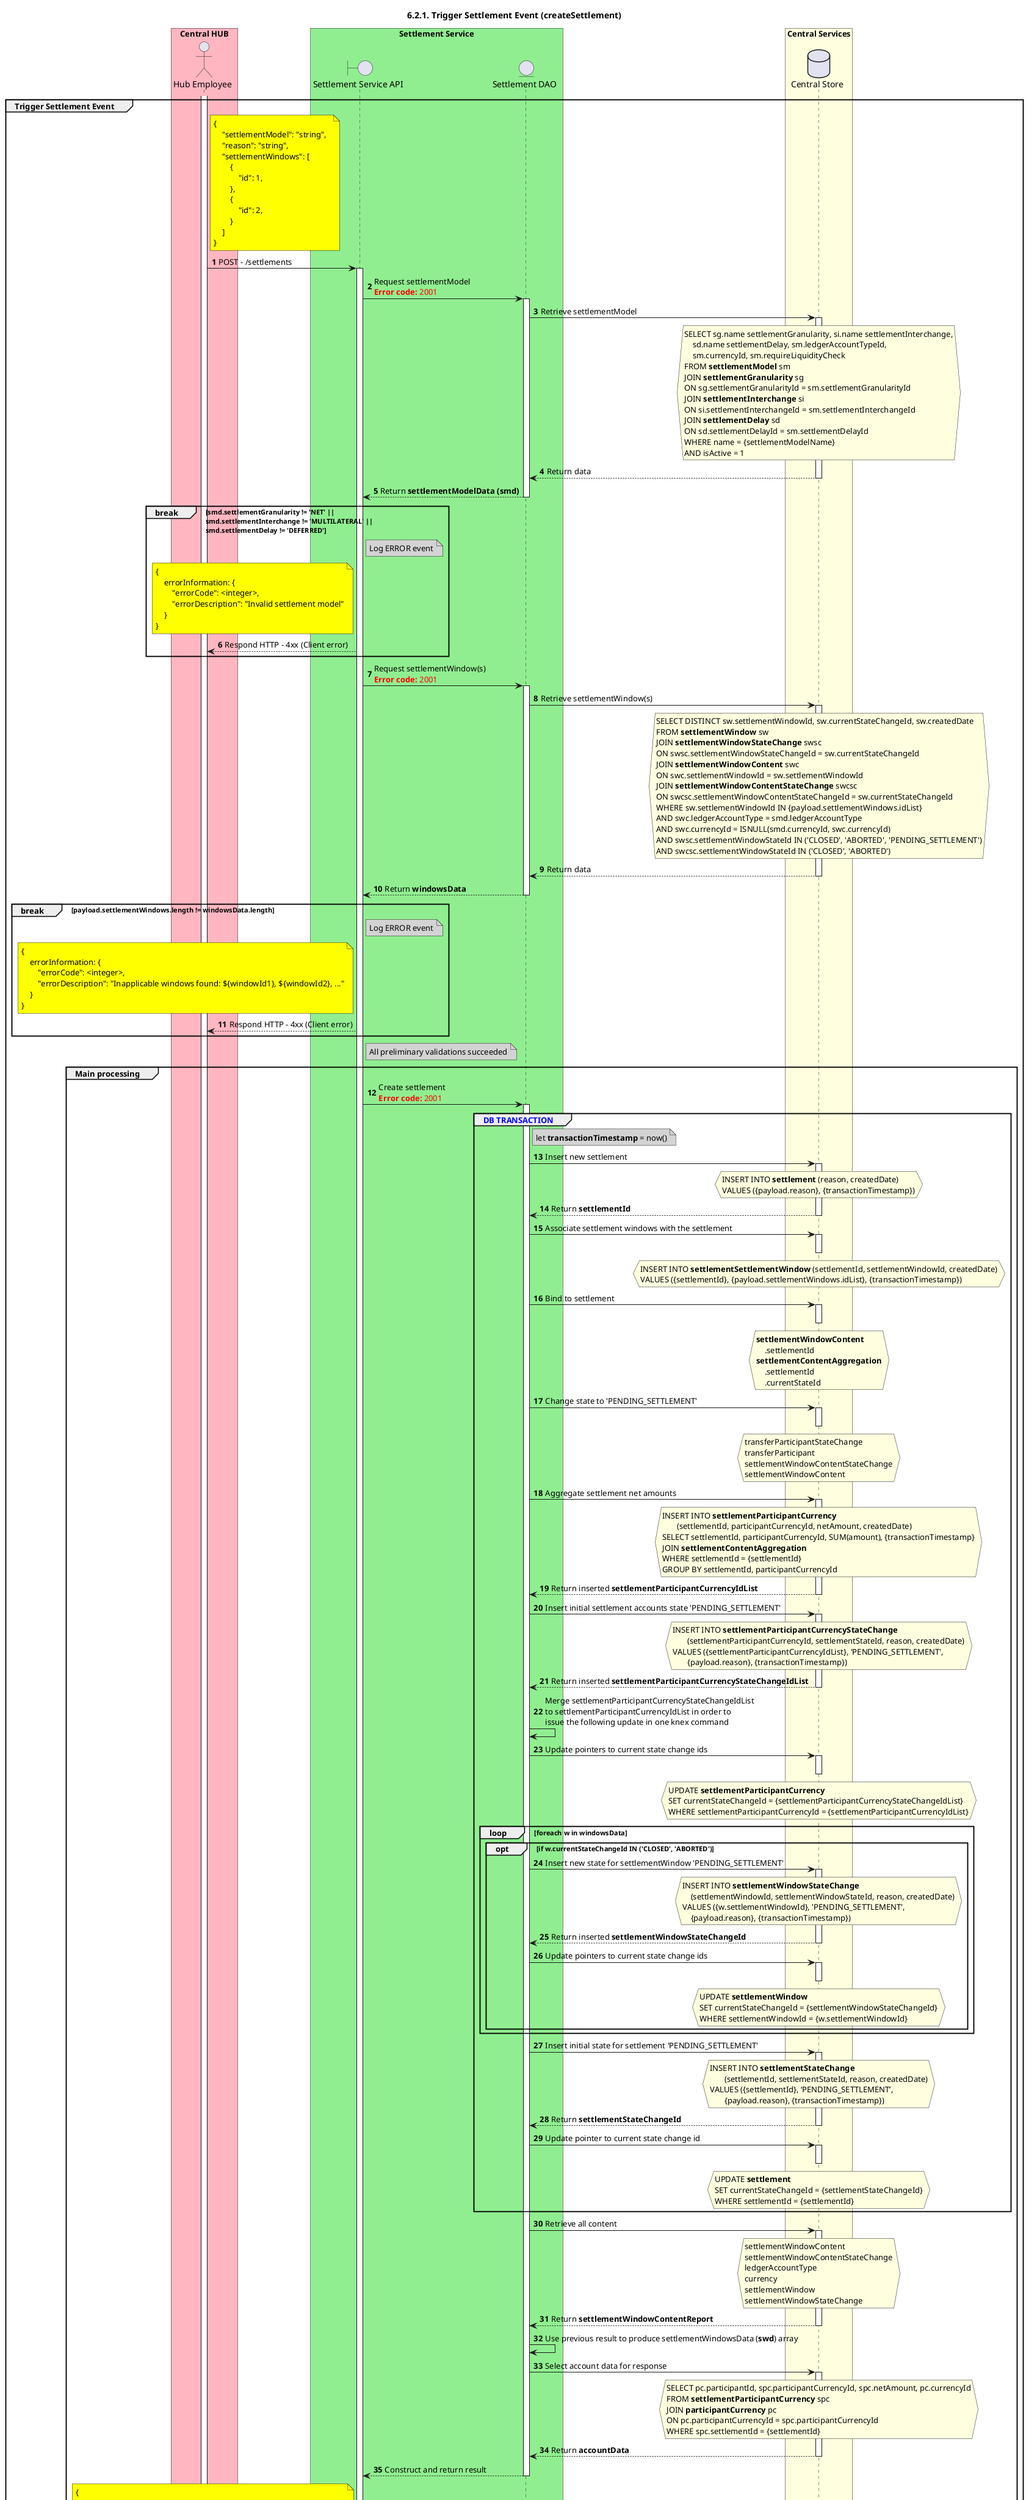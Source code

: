 /'*****
 License
 --------------
 Copyright © 2017 Bill & Melinda Gates Foundation
 The Mojaloop files are made available by the Bill & Melinda Gates Foundation under the Apache License, Version 2.0 (the "License") and you may not use these files except in compliance with the License. You may obtain a copy of the License at
 http://www.apache.org/licenses/LICENSE-2.0
 Unless required by applicable law or agreed to in writing, the Mojaloop files are distributed on an "AS IS" BASIS, WITHOUT WARRANTIES OR CONDITIONS OF ANY KIND, either express or implied. See the License for the specific language governing permissions and limitations under the License.
 Contributors
 --------------
 This is the official list of the Mojaloop project contributors for this file.
 Names of the original copyright holders (individuals or organizations)
 should be listed with a '*' in the first column. People who have
 contributed from an organization can be listed under the organization
 that actually holds the copyright for their contributions (see the
 Gates Foundation organization for an example). Those individuals should have
 their names indented and be marked with a '-'. Email address can be added
 optionally within square brackets <email>.
 * Gates Foundation
 - Name Surname <name.surname@gatesfoundation.com>

 * ModusBox
 - Georgi Georgiev <georgi.georgiev@modusbox.com>
 --------------
 ******'/

@startuml
' declate title
title 6.2.1. Trigger Settlement Event (createSettlement)
autonumber

' declare actors
actor "Hub Employee" as OPERATOR
boundary "Settlement Service API" as SSAPI
entity "Settlement DAO" as SETTLE_DAO
database "Central Store" as DB

box "Central HUB" #lightpink
    participant OPERATOR
end box

box "Settlement Service" #lightgreen
    participant SSAPI
    participant SETTLE_DAO
end box

box "Central Services" #lightyellow
    participant DB
end box

' start flow
group Trigger Settlement Event
activate OPERATOR
    note right of OPERATOR #yellow
        {
            "settlementModel": "string",  
            "reason": "string",
            "settlementWindows": [
                {
                    "id": 1,
                },
                {
                    "id": 2,
                }
            ]
        }
    end note
    OPERATOR -> SSAPI: POST - /settlements
    activate SSAPI

    SSAPI-> SETTLE_DAO: Request settlementModel\n<color #FF0000><b>Error code:</b> 2001</color>
    activate SETTLE_DAO
    SETTLE_DAO -> DB: Retrieve settlementModel
    activate DB
    hnote over DB #lightyellow
        SELECT sg.name settlementGranularity, si.name settlementInterchange,
            sd.name settlementDelay, sm.ledgerAccountTypeId,
            sm.currencyId, sm.requireLiquidityCheck
        FROM **settlementModel** sm
        JOIN **settlementGranularity** sg
        ON sg.settlementGranularityId = sm.settlementGranularityId
        JOIN **settlementInterchange** si
        ON si.settlementInterchangeId = sm.settlementInterchangeId
        JOIN **settlementDelay** sd
        ON sd.settlementDelayId = sm.settlementDelayId
        WHERE name = {settlementModelName}
        AND isActive = 1
    end hnote
    SETTLE_DAO <-- DB: Return data
    deactivate DB
    SSAPI <-- SETTLE_DAO: Return **settlementModelData (smd)**
    deactivate SETTLE_DAO

    break smd.settlementGranularity != 'NET' ||\nsmd.settlementInterchange != 'MULTILATERAL' ||\nsmd.settlementDelay != 'DEFERRED'
        note right of SSAPI #lightgray
            Log ERROR event
        end note
        note left of SSAPI #yellow
            {
                errorInformation: {
                    "errorCode": <integer>,
                    "errorDescription": "Invalid settlement model"
                }
            }
        end note
        OPERATOR <-- SSAPI: Respond HTTP - 4xx (Client error)
    end
    
    SSAPI-> SETTLE_DAO: Request settlementWindow(s)\n<color #FF0000><b>Error code:</b> 2001</color>
    activate SETTLE_DAO
    SETTLE_DAO -> DB: Retrieve settlementWindow(s)
    activate DB
    hnote over DB #lightyellow
        SELECT DISTINCT sw.settlementWindowId, sw.currentStateChangeId, sw.createdDate
        FROM **settlementWindow** sw
        JOIN **settlementWindowStateChange** swsc
        ON swsc.settlementWindowStateChangeId = sw.currentStateChangeId
        JOIN **settlementWindowContent** swc
        ON swc.settlementWindowId = sw.settlementWindowId
        JOIN **settlementWindowContentStateChange** swcsc
        ON swcsc.settlementWindowContentStateChangeId = sw.currentStateChangeId
        WHERE sw.settlementWindowId IN {payload.settlementWindows.idList}
        AND swc.ledgerAccountType = smd.ledgerAccountType
        AND swc.currencyId = ISNULL(smd.currencyId, swc.currencyId)
        AND swsc.settlementWindowStateId IN ('CLOSED', 'ABORTED', 'PENDING_SETTLEMENT')
        AND swcsc.settlementWindowStateId IN ('CLOSED', 'ABORTED')
    end hnote
    SETTLE_DAO <-- DB: Return data
    deactivate DB
    SSAPI <-- SETTLE_DAO: Return **windowsData**
    deactivate SETTLE_DAO

    break payload.settlementWindows.length != windowsData.length
        note right of SSAPI #lightgray
            Log ERROR event
        end note
        note left of SSAPI #yellow
            {
                errorInformation: {
                    "errorCode": <integer>,
                    "errorDescription": "Inapplicable windows found: ${windowId1}, ${windowId2}, ..."
                }
            }
        end note
        OPERATOR <-- SSAPI: Respond HTTP - 4xx (Client error)
    end

    note right of SSAPI #lightgray
        All preliminary validations succeeded
    end note

    group Main processing
        SSAPI ->SETTLE_DAO: Create settlement\n<color #FF0000><b>Error code:</b> 2001</color>
        activate SETTLE_DAO
        group <color #blue>DB TRANSACTION</color>
            note right of SETTLE_DAO #lightgray
                let **transactionTimestamp** = now()
            end note

            SETTLE_DAO -> DB: Insert new settlement
            activate DB
            hnote over DB #lightyellow
                INSERT INTO **settlement** (reason, createdDate)
                VALUES ({payload.reason}, {transactionTimestamp})
            end hnote
            SETTLE_DAO <-- DB: Return **settlementId**
            deactivate DB

            SETTLE_DAO -> DB: Associate settlement windows with the settlement
            activate DB
            hnote over DB #lightyellow
                INSERT INTO **settlementSettlementWindow** (settlementId, settlementWindowId, createdDate)
                VALUES ({settlementId}, {payload.settlementWindows.idList}, {transactionTimestamp})
            end hnote
            deactivate DB

            SETTLE_DAO -> DB: Bind to settlement
            activate DB
            hnote over DB #lightyellow
                **settlementWindowContent**
                    .settlementId
                **settlementContentAggregation**
                    .settlementId
                    .currentStateId
            end hnote
            deactivate DB

            SETTLE_DAO -> DB: Change state to 'PENDING_SETTLEMENT'
            activate DB
            hnote over DB #lightyellow
                transferParticipantStateChange
                transferParticipant
                settlementWindowContentStateChange
                settlementWindowContent
            end hnote
            deactivate DB

            SETTLE_DAO -> DB: Aggregate settlement net amounts
            activate DB
            hnote over DB #lightyellow
                INSERT INTO **settlementParticipantCurrency**
                       (settlementId, participantCurrencyId, netAmount, createdDate)
                SELECT settlementId, participantCurrencyId, SUM(amount), {transactionTimestamp}
                JOIN **settlementContentAggregation**
                WHERE settlementId = {settlementId}
                GROUP BY settlementId, participantCurrencyId
            end hnote
            SETTLE_DAO <-- DB: Return inserted **settlementParticipantCurrencyIdList**
            deactivate DB

            SETTLE_DAO -> DB: Insert initial settlement accounts state 'PENDING_SETTLEMENT'
            activate DB
            hnote over DB #lightyellow
                INSERT INTO **settlementParticipantCurrencyStateChange**
                       (settlementParticipantCurrencyId, settlementStateId, reason, createdDate)
                VALUES ({settlementParticipantCurrencyIdList}, 'PENDING_SETTLEMENT',
                       {payload.reason}, {transactionTimestamp})
            end hnote
            SETTLE_DAO <-- DB: Return inserted **settlementParticipantCurrencyStateChangeIdList**
            deactivate DB
            SETTLE_DAO -> SETTLE_DAO: Merge settlementParticipantCurrencyStateChangeIdList\nto settlementParticipantCurrencyIdList in order to\nissue the following update in one knex command

            SETTLE_DAO -> DB: Update pointers to current state change ids
            activate DB
            hnote over DB #lightyellow
                UPDATE **settlementParticipantCurrency**
                SET currentStateChangeId = {settlementParticipantCurrencyStateChangeIdList}
                WHERE settlementParticipantCurrencyId = {settlementParticipantCurrencyIdList}
            end hnote
            deactivate DB

            loop foreach w in windowsData
                opt if w.currentStateChangeId IN ('CLOSED', 'ABORTED')
                    SETTLE_DAO -> DB: Insert new state for settlementWindow 'PENDING_SETTLEMENT'
                    activate DB
                    hnote over DB #lightyellow
                        INSERT INTO **settlementWindowStateChange**
                            (settlementWindowId, settlementWindowStateId, reason, createdDate)
                        VALUES ({w.settlementWindowId}, 'PENDING_SETTLEMENT',
                            {payload.reason}, {transactionTimestamp})
                    end hnote
                    SETTLE_DAO <-- DB: Return inserted **settlementWindowStateChangeId**
                    deactivate DB

                    SETTLE_DAO -> DB: Update pointers to current state change ids
                    activate DB
                    hnote over DB #lightyellow
                        UPDATE **settlementWindow**
                        SET currentStateChangeId = {settlementWindowStateChangeId}
                        WHERE settlementWindowId = {w.settlementWindowId}
                    end hnote
                    deactivate DB
                end
            end

            SETTLE_DAO -> DB: Insert initial state for settlement 'PENDING_SETTLEMENT'
            activate DB
            hnote over DB #lightyellow
                INSERT INTO **settlementStateChange**
                       (settlementId, settlementStateId, reason, createdDate)
                VALUES ({settlementId}, ‘PENDING_SETTLEMENT’,
                       {payload.reason}, {transactionTimestamp})
            end hnote
            SETTLE_DAO <-- DB: Return **settlementStateChangeId**
            deactivate DB

            SETTLE_DAO -> DB: Update pointer to current state change id
            activate DB
            hnote over DB #lightyellow
                UPDATE **settlement**
                SET currentStateChangeId = {settlementStateChangeId}
                WHERE settlementId = {settlementId}
            end hnote
            deactivate DB
        end

        SETTLE_DAO -> DB: Retrieve all content
        activate DB
        hnote over DB #lightyellow
            settlementWindowContent
            settlementWindowContentStateChange
            ledgerAccountType
            currency
            settlementWindow
            settlementWindowStateChange
        end hnote
        SETTLE_DAO <-- DB: Return **settlementWindowContentReport**
        deactivate DB

        SETTLE_DAO -> SETTLE_DAO: Use previous result to produce settlementWindowsData (**swd**) array

        SETTLE_DAO -> DB: Select account data for response
        activate DB
        hnote over DB #lightyellow
            SELECT pc.participantId, spc.participantCurrencyId, spc.netAmount, pc.currencyId
            FROM **settlementParticipantCurrency** spc
            JOIN **participantCurrency** pc
            ON pc.participantCurrencyId = spc.participantCurrencyId
            WHERE spc.settlementId = {settlementId}
        end hnote
        SETTLE_DAO <-- DB: Return **accountData**
        deactivate DB

        SSAPI <-- SETTLE_DAO: Construct and return result
        deactivate SETTLE_DAO
        note left of SSAPI #yellow
            {
                "id": settlementId,
                "state": "PENDING_SETTLEMENT",
                "settlementWindows": [
                    {
                        "id": swd[m].id,
                        "state": swd[m].state,
                        "reason": swd[m].reason,
                        "createdDate": swd[m].createdDate,
                        "changedDate": swd[m].changedDate,
                        "content": [
                            {
                                "id": swd[m].content[n].settlementWindowContentId,
                                "state": swd[m].content[n].settlementWindowStateId,
                                "ledgerAccountType": swd[m].content[n].ledgerAccountType,
                                "currencyId": swd[m].content[n].currencyId,
                                "createdDate": swd[m].content[n].createdDate,
                                "changedDate": swd[m].content[n].changedDate
                            }
                        ]
                    }
                ],
                "participants": [
                    {
                        "id": accountData.participantId,
                        "accounts": [
                            {
                                "id": accountData.participantCurrencyId,
                                "state": "PENDING_SETTLEMENT",
                                "reason": payload.reason,
                                "netSettlementAmount": {
                                    "amount": accountData.netAmount,
                                    "currency": accountData.currencyId
                                }
                            }
                        ]
                    }
                ]
            }
        end note
        OPERATOR <-- SSAPI: Respond HTTP - 201 (Created)
    end
    deactivate SSAPI
    deactivate OPERATOR
end
@enduml
